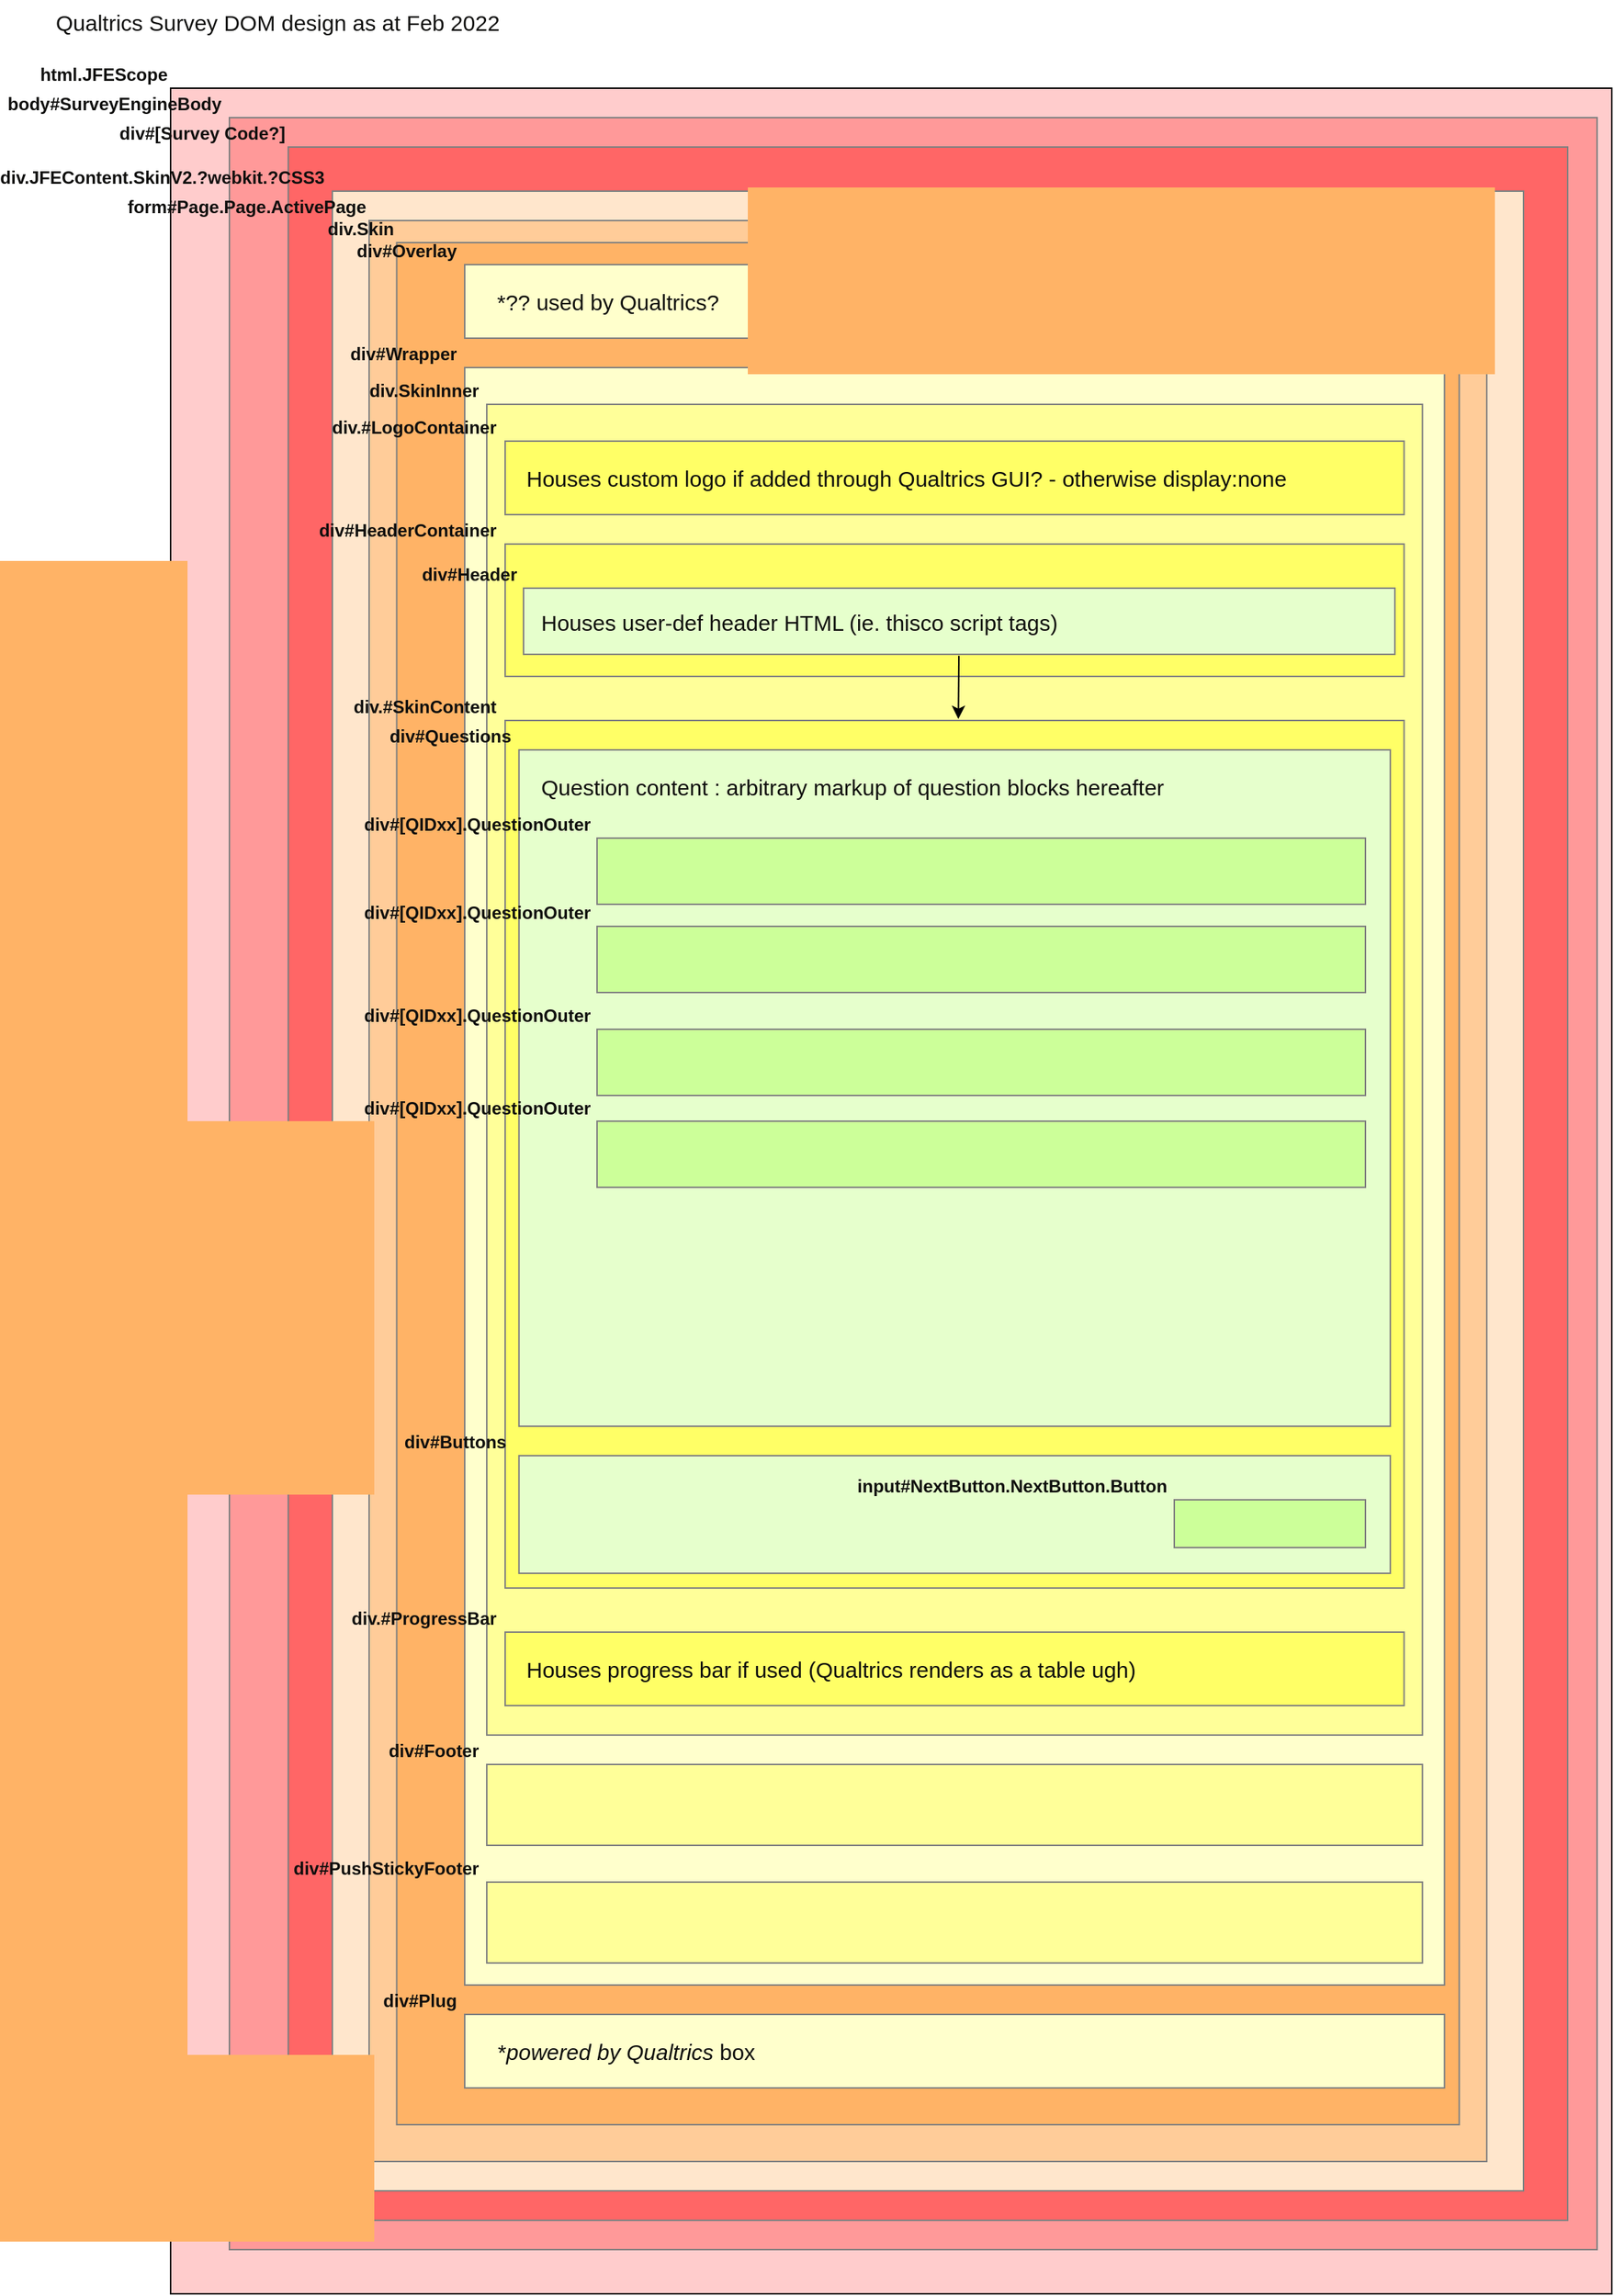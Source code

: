 <mxfile>
    <diagram id="7E-m66op0I5YfhdemHyv" name="Page-1">
        <mxGraphModel dx="2517" dy="970" grid="1" gridSize="10" guides="1" tooltips="1" connect="1" arrows="1" fold="1" page="1" pageScale="1" pageWidth="1169" pageHeight="1654" background="#ffffff" math="0" shadow="0">
            <root>
                <mxCell id="0"/>
                <mxCell id="1" parent="0"/>
                <mxCell id="3" value="&lt;font color=&quot;#0f0f0e&quot; style=&quot;font-size: 15px;&quot;&gt;Qualtrics Survey DOM design as at Feb 2022&lt;/font&gt;" style="text;html=1;strokeColor=none;fillColor=none;align=left;verticalAlign=middle;whiteSpace=wrap;rounded=0;fontSize=15;" vertex="1" parent="1">
                    <mxGeometry x="50" y="20" width="350" height="30" as="geometry"/>
                </mxCell>
                <mxCell id="4" value="&lt;b&gt;html.JFEScope&lt;/b&gt;" style="whiteSpace=wrap;html=1;fontColor=#0F0F0E;fillColor=#FFCCCC;labelPosition=left;verticalLabelPosition=top;align=right;verticalAlign=bottom;" vertex="1" parent="1">
                    <mxGeometry x="130" y="80" width="980" height="1500" as="geometry"/>
                </mxCell>
                <mxCell id="5" value="&lt;b&gt;body#SurveyEngineBody&amp;nbsp;&lt;/b&gt;" style="whiteSpace=wrap;html=1;fontColor=#0F0F0E;fillColor=#FF9999;labelPosition=left;verticalLabelPosition=top;align=right;verticalAlign=bottom;perimeterSpacing=1;strokeColor=#808080;" vertex="1" parent="1">
                    <mxGeometry x="170" y="100" width="930" height="1450" as="geometry"/>
                </mxCell>
                <mxCell id="6" value="&lt;b&gt;div#[Survey Code?]&lt;/b&gt;" style="whiteSpace=wrap;html=1;fontColor=#0F0F0E;fillColor=#FF6666;labelPosition=left;verticalLabelPosition=top;align=right;verticalAlign=bottom;perimeterSpacing=1;strokeColor=#808080;" vertex="1" parent="1">
                    <mxGeometry x="210" y="120" width="870" height="1410" as="geometry"/>
                </mxCell>
                <mxCell id="7" value="&lt;b&gt;div.JFEContent.SkinV2.?webkit.?CSS3&amp;nbsp;&lt;/b&gt;" style="whiteSpace=wrap;html=1;fontColor=#0F0F0E;fillColor=#FFE6CC;labelPosition=left;verticalLabelPosition=top;align=right;verticalAlign=bottom;perimeterSpacing=1;strokeColor=#808080;" vertex="1" parent="1">
                    <mxGeometry x="240" y="150" width="810" height="1360" as="geometry"/>
                </mxCell>
                <mxCell id="8" value="&lt;b&gt;form#Page.Page.ActivePage&lt;/b&gt;" style="whiteSpace=wrap;html=1;fontColor=#0F0F0E;fillColor=#FFCC99;labelPosition=left;verticalLabelPosition=top;align=right;verticalAlign=bottom;perimeterSpacing=1;strokeColor=#808080;" vertex="1" parent="1">
                    <mxGeometry x="265" y="170" width="760" height="1320" as="geometry"/>
                </mxCell>
                <mxCell id="9" value="&lt;b&gt;div.Skin&lt;/b&gt;" style="whiteSpace=wrap;html=1;fontColor=#0F0F0E;fillColor=#FFB366;labelPosition=left;verticalLabelPosition=top;align=right;verticalAlign=bottom;perimeterSpacing=1;strokeColor=#808080;" vertex="1" parent="1">
                    <mxGeometry x="283.75" y="185" width="722.5" height="1280" as="geometry"/>
                </mxCell>
                <mxCell id="10" value="&lt;b&gt;div#Overlay&amp;nbsp;&lt;/b&gt;" style="whiteSpace=wrap;html=1;fontColor=#0F0F0E;fillColor=#FFFFCC;labelPosition=left;verticalLabelPosition=top;align=right;verticalAlign=bottom;perimeterSpacing=1;strokeColor=#808080;" vertex="1" parent="1">
                    <mxGeometry x="330" y="200" width="666.25" height="50" as="geometry"/>
                </mxCell>
                <mxCell id="11" value="&lt;b&gt;div#Wrapper&amp;nbsp;&lt;/b&gt;" style="whiteSpace=wrap;html=1;fontColor=#0F0F0E;fillColor=#FFFFCC;labelPosition=left;verticalLabelPosition=top;align=right;verticalAlign=bottom;perimeterSpacing=1;strokeColor=#808080;" vertex="1" parent="1">
                    <mxGeometry x="330" y="270" width="666.25" height="1100" as="geometry"/>
                </mxCell>
                <mxCell id="12" value="&lt;b&gt;div#Plug&amp;nbsp;&lt;/b&gt;" style="whiteSpace=wrap;html=1;fontColor=#0F0F0E;fillColor=#FFFFCC;labelPosition=left;verticalLabelPosition=top;align=right;verticalAlign=bottom;perimeterSpacing=1;strokeColor=#808080;" vertex="1" parent="1">
                    <mxGeometry x="330" y="1390" width="666.25" height="50" as="geometry"/>
                </mxCell>
                <mxCell id="14" value="*&lt;i&gt;powered by Qualtrics&lt;/i&gt; box" style="text;html=1;strokeColor=none;fillColor=none;align=center;verticalAlign=middle;whiteSpace=wrap;rounded=0;fontSize=15;fontColor=#0F0F0E;" vertex="1" parent="1">
                    <mxGeometry x="260" y="1400" width="360" height="30" as="geometry"/>
                </mxCell>
                <mxCell id="15" value="*?? used by Qualtrics?" style="text;html=1;strokeColor=none;fillColor=none;align=left;verticalAlign=middle;whiteSpace=wrap;rounded=0;fontSize=15;fontColor=#0F0F0E;" vertex="1" parent="1">
                    <mxGeometry x="350" y="210" width="360" height="30" as="geometry"/>
                </mxCell>
                <mxCell id="16" value="&lt;b&gt;div.SkinInner&amp;nbsp;&lt;/b&gt;" style="whiteSpace=wrap;html=1;fontColor=#0F0F0E;fillColor=#FFFF99;labelPosition=left;verticalLabelPosition=top;align=right;verticalAlign=bottom;perimeterSpacing=1;strokeColor=#808080;" vertex="1" parent="1">
                    <mxGeometry x="345" y="295" width="636.25" height="905" as="geometry"/>
                </mxCell>
                <mxCell id="17" value="&lt;b&gt;div#Footer&amp;nbsp;&lt;/b&gt;" style="whiteSpace=wrap;html=1;fontColor=#0F0F0E;fillColor=#FFFF99;labelPosition=left;verticalLabelPosition=top;align=right;verticalAlign=bottom;perimeterSpacing=1;strokeColor=#808080;" vertex="1" parent="1">
                    <mxGeometry x="345" y="1220" width="636.25" height="55" as="geometry"/>
                </mxCell>
                <mxCell id="18" value="&lt;b&gt;div#PushStickyFooter&amp;nbsp;&lt;/b&gt;" style="whiteSpace=wrap;html=1;fontColor=#0F0F0E;fillColor=#FFFF99;labelPosition=left;verticalLabelPosition=top;align=right;verticalAlign=bottom;perimeterSpacing=1;strokeColor=#808080;" vertex="1" parent="1">
                    <mxGeometry x="345" y="1300" width="636.25" height="55" as="geometry"/>
                </mxCell>
                <mxCell id="19" value="&lt;b&gt;div.#LogoContainer&amp;nbsp;&lt;/b&gt;" style="whiteSpace=wrap;html=1;fontColor=#0F0F0E;fillColor=#FFFF66;labelPosition=left;verticalLabelPosition=top;align=right;verticalAlign=bottom;perimeterSpacing=1;strokeColor=#808080;" vertex="1" parent="1">
                    <mxGeometry x="357.5" y="320" width="611.25" height="50" as="geometry"/>
                </mxCell>
                <mxCell id="20" value="&lt;b&gt;div#HeaderContainer&amp;nbsp;&lt;/b&gt;" style="whiteSpace=wrap;html=1;fontColor=#0F0F0E;fillColor=#FFFF66;labelPosition=left;verticalLabelPosition=top;align=right;verticalAlign=bottom;perimeterSpacing=1;strokeColor=#808080;" vertex="1" parent="1">
                    <mxGeometry x="357.5" y="390" width="611.25" height="90" as="geometry"/>
                </mxCell>
                <mxCell id="21" value="&lt;b&gt;div.#SkinContent&amp;nbsp;&lt;/b&gt;" style="whiteSpace=wrap;html=1;fontColor=#0F0F0E;fillColor=#FFFF66;labelPosition=left;verticalLabelPosition=top;align=right;verticalAlign=bottom;perimeterSpacing=1;strokeColor=#808080;" vertex="1" parent="1">
                    <mxGeometry x="357.5" y="510" width="611.25" height="590" as="geometry"/>
                </mxCell>
                <mxCell id="22" value="&lt;b&gt;div.#ProgressBar&amp;nbsp;&lt;/b&gt;" style="whiteSpace=wrap;html=1;fontColor=#0F0F0E;fillColor=#FFFF66;labelPosition=left;verticalLabelPosition=top;align=right;verticalAlign=bottom;perimeterSpacing=1;strokeColor=#808080;" vertex="1" parent="1">
                    <mxGeometry x="357.5" y="1130" width="611.25" height="50" as="geometry"/>
                </mxCell>
                <mxCell id="23" value="Houses progress bar if used (Qualtrics renders as a table ugh)" style="text;html=1;strokeColor=none;fillColor=none;align=left;verticalAlign=middle;whiteSpace=wrap;rounded=0;fontSize=15;fontColor=#0F0F0E;" vertex="1" parent="1">
                    <mxGeometry x="370" y="1140" width="510" height="30" as="geometry"/>
                </mxCell>
                <mxCell id="24" value="Houses custom logo if added through Qualtrics GUI? - otherwise display:none" style="text;html=1;strokeColor=none;fillColor=none;align=left;verticalAlign=middle;whiteSpace=wrap;rounded=0;fontSize=15;fontColor=#0F0F0E;" vertex="1" parent="1">
                    <mxGeometry x="370" y="330" width="550" height="30" as="geometry"/>
                </mxCell>
                <mxCell id="26" value="" style="edgeStyle=none;html=1;fontSize=15;fontColor=#0F0F0E;" edge="1" parent="1" source="25" target="21">
                    <mxGeometry relative="1" as="geometry"/>
                </mxCell>
                <mxCell id="25" value="&lt;b&gt;div#Header&amp;nbsp;&lt;/b&gt;" style="whiteSpace=wrap;html=1;fontColor=#0F0F0E;fillColor=#E6FFCC;labelPosition=left;verticalLabelPosition=top;align=right;verticalAlign=bottom;perimeterSpacing=1;strokeColor=#808080;" vertex="1" parent="1">
                    <mxGeometry x="370" y="420" width="592.5" height="45" as="geometry"/>
                </mxCell>
                <mxCell id="27" value="Houses user-def header HTML (ie. thisco script tags)" style="text;html=1;strokeColor=none;fillColor=none;align=left;verticalAlign=middle;whiteSpace=wrap;rounded=0;fontSize=15;fontColor=#0F0F0E;" vertex="1" parent="1">
                    <mxGeometry x="380" y="427.5" width="490" height="30" as="geometry"/>
                </mxCell>
                <mxCell id="28" value="&lt;b&gt;div#Questions&amp;nbsp;&lt;/b&gt;" style="whiteSpace=wrap;html=1;fontColor=#0F0F0E;fillColor=#E6FFCC;labelPosition=left;verticalLabelPosition=top;align=right;verticalAlign=bottom;perimeterSpacing=1;strokeColor=#808080;" vertex="1" parent="1">
                    <mxGeometry x="366.88" y="530" width="592.5" height="460" as="geometry"/>
                </mxCell>
                <mxCell id="29" value="&lt;b&gt;div#Buttons&amp;nbsp;&amp;nbsp;&lt;/b&gt;" style="whiteSpace=wrap;html=1;fontColor=#0F0F0E;fillColor=#E6FFCC;labelPosition=left;verticalLabelPosition=top;align=right;verticalAlign=bottom;perimeterSpacing=1;strokeColor=#808080;" vertex="1" parent="1">
                    <mxGeometry x="366.88" y="1010" width="592.5" height="80" as="geometry"/>
                </mxCell>
                <mxCell id="30" value="Question content : arbitrary markup of question blocks hereafter" style="text;html=1;strokeColor=none;fillColor=none;align=left;verticalAlign=middle;whiteSpace=wrap;rounded=0;fontSize=15;fontColor=#0F0F0E;" vertex="1" parent="1">
                    <mxGeometry x="380" y="540" width="470" height="30" as="geometry"/>
                </mxCell>
                <mxCell id="32" value="&lt;b&gt;div#[QIDxx].QuestionOuter&amp;nbsp;&lt;/b&gt;" style="whiteSpace=wrap;html=1;fontColor=#0F0F0E;fillColor=#CCFF99;labelPosition=left;verticalLabelPosition=top;align=right;verticalAlign=bottom;perimeterSpacing=1;strokeColor=#808080;" vertex="1" parent="1">
                    <mxGeometry x="420" y="590" width="522.5" height="45" as="geometry"/>
                </mxCell>
                <mxCell id="33" value="&lt;b&gt;div#[QIDxx].QuestionOuter&amp;nbsp;&lt;/b&gt;" style="whiteSpace=wrap;html=1;fontColor=#0F0F0E;fillColor=#CCFF99;labelPosition=left;verticalLabelPosition=top;align=right;verticalAlign=bottom;perimeterSpacing=1;strokeColor=#808080;" vertex="1" parent="1">
                    <mxGeometry x="420" y="650" width="522.5" height="45" as="geometry"/>
                </mxCell>
                <mxCell id="34" value="&lt;b&gt;div#[QIDxx].QuestionOuter&amp;nbsp;&lt;/b&gt;" style="whiteSpace=wrap;html=1;fontColor=#0F0F0E;fillColor=#CCFF99;labelPosition=left;verticalLabelPosition=top;align=right;verticalAlign=bottom;perimeterSpacing=1;strokeColor=#808080;" vertex="1" parent="1">
                    <mxGeometry x="420" y="720" width="522.5" height="45" as="geometry"/>
                </mxCell>
                <mxCell id="35" value="&lt;b&gt;div#[QIDxx].QuestionOuter&amp;nbsp;&lt;/b&gt;" style="whiteSpace=wrap;html=1;fontColor=#0F0F0E;fillColor=#CCFF99;labelPosition=left;verticalLabelPosition=top;align=right;verticalAlign=bottom;perimeterSpacing=1;strokeColor=#808080;" vertex="1" parent="1">
                    <mxGeometry x="420" y="782.5" width="522.5" height="45" as="geometry"/>
                </mxCell>
                <mxCell id="36" value="&lt;b&gt;input#NextButton.NextButton.Button&amp;nbsp;&lt;/b&gt;" style="whiteSpace=wrap;html=1;fontColor=#0F0F0E;fillColor=#CCFF99;labelPosition=left;verticalLabelPosition=top;align=right;verticalAlign=bottom;perimeterSpacing=1;strokeColor=#808080;" vertex="1" parent="1">
                    <mxGeometry x="812.5" y="1040" width="130" height="32.5" as="geometry"/>
                </mxCell>
            </root>
        </mxGraphModel>
    </diagram>
</mxfile>